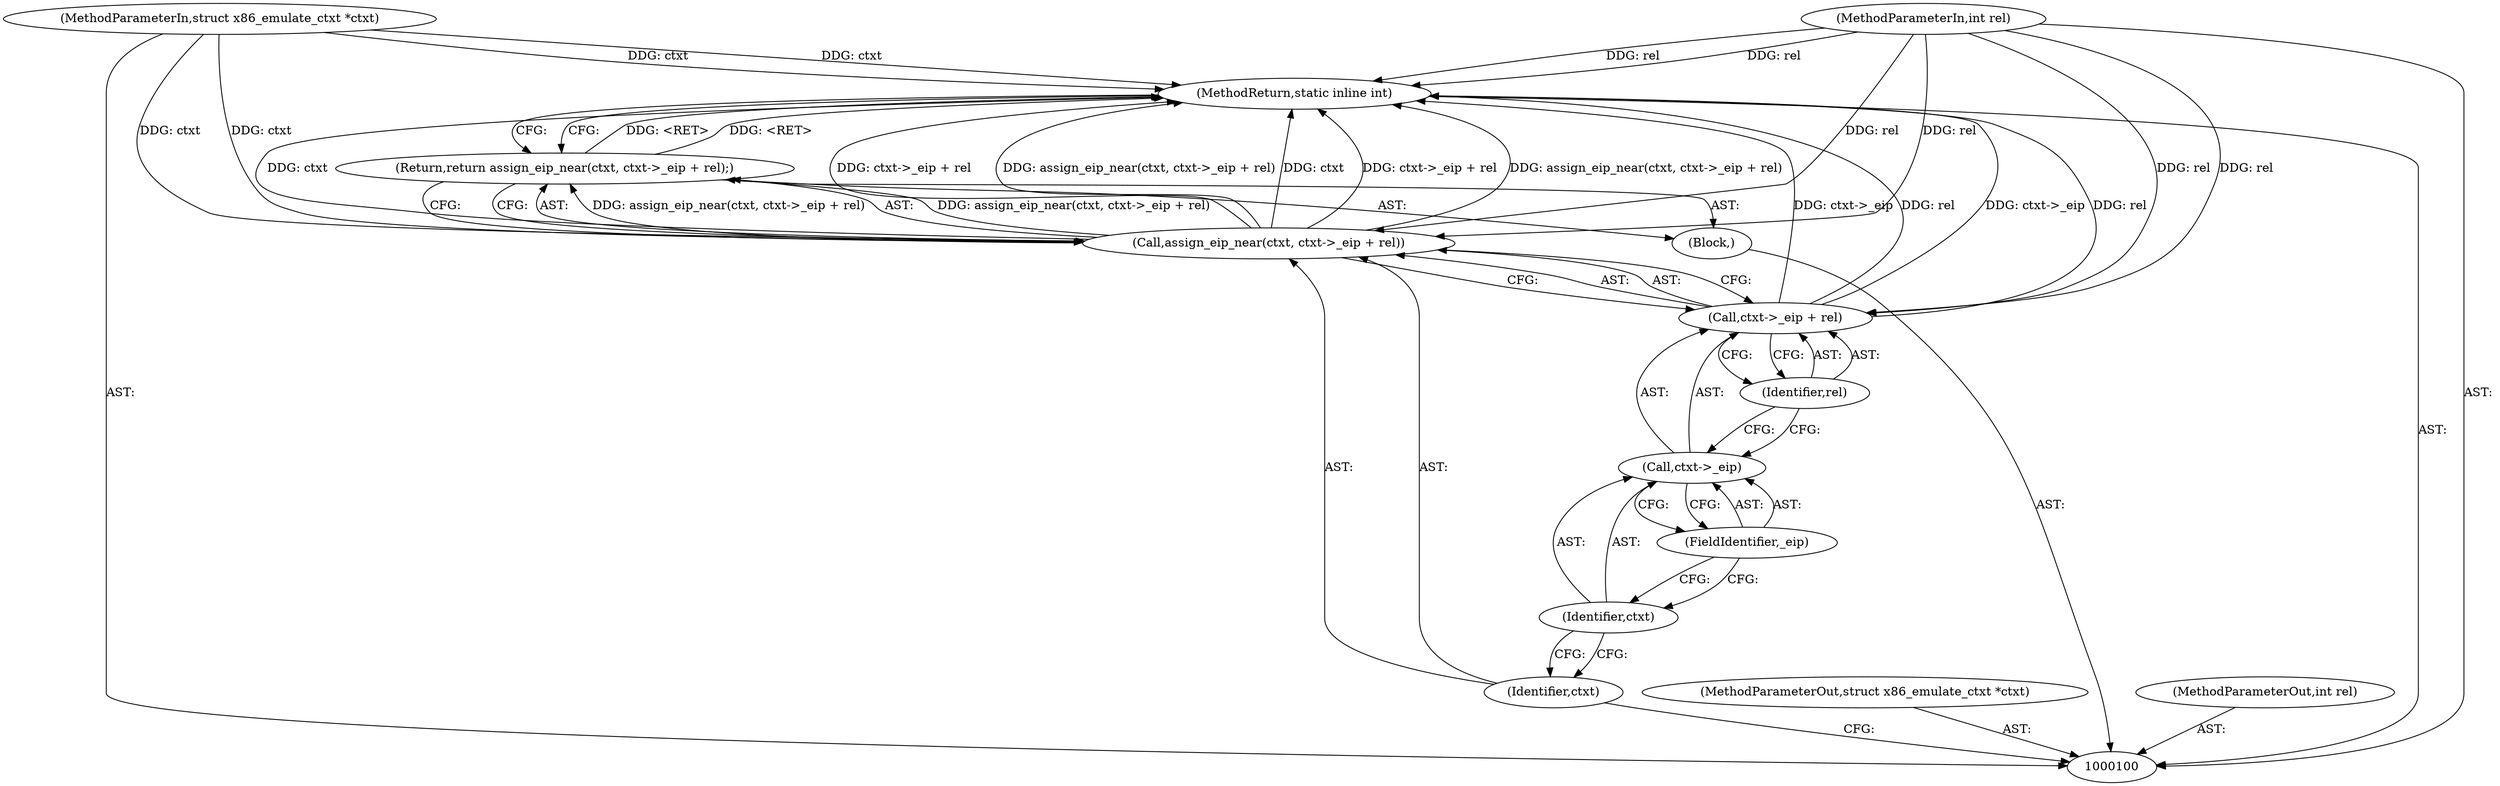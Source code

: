 digraph "0_linux_234f3ce485d54017f15cf5e0699cff4100121601_7" {
"1000112" [label="(MethodReturn,static inline int)"];
"1000101" [label="(MethodParameterIn,struct x86_emulate_ctxt *ctxt)"];
"1000133" [label="(MethodParameterOut,struct x86_emulate_ctxt *ctxt)"];
"1000102" [label="(MethodParameterIn,int rel)"];
"1000134" [label="(MethodParameterOut,int rel)"];
"1000103" [label="(Block,)"];
"1000104" [label="(Return,return assign_eip_near(ctxt, ctxt->_eip + rel);)"];
"1000106" [label="(Identifier,ctxt)"];
"1000107" [label="(Call,ctxt->_eip + rel)"];
"1000108" [label="(Call,ctxt->_eip)"];
"1000109" [label="(Identifier,ctxt)"];
"1000110" [label="(FieldIdentifier,_eip)"];
"1000111" [label="(Identifier,rel)"];
"1000105" [label="(Call,assign_eip_near(ctxt, ctxt->_eip + rel))"];
"1000112" -> "1000100"  [label="AST: "];
"1000112" -> "1000104"  [label="CFG: "];
"1000107" -> "1000112"  [label="DDG: ctxt->_eip"];
"1000107" -> "1000112"  [label="DDG: rel"];
"1000105" -> "1000112"  [label="DDG: ctxt->_eip + rel"];
"1000105" -> "1000112"  [label="DDG: assign_eip_near(ctxt, ctxt->_eip + rel)"];
"1000105" -> "1000112"  [label="DDG: ctxt"];
"1000102" -> "1000112"  [label="DDG: rel"];
"1000101" -> "1000112"  [label="DDG: ctxt"];
"1000104" -> "1000112"  [label="DDG: <RET>"];
"1000101" -> "1000100"  [label="AST: "];
"1000101" -> "1000112"  [label="DDG: ctxt"];
"1000101" -> "1000105"  [label="DDG: ctxt"];
"1000133" -> "1000100"  [label="AST: "];
"1000102" -> "1000100"  [label="AST: "];
"1000102" -> "1000112"  [label="DDG: rel"];
"1000102" -> "1000105"  [label="DDG: rel"];
"1000102" -> "1000107"  [label="DDG: rel"];
"1000134" -> "1000100"  [label="AST: "];
"1000103" -> "1000100"  [label="AST: "];
"1000104" -> "1000103"  [label="AST: "];
"1000104" -> "1000103"  [label="AST: "];
"1000104" -> "1000105"  [label="CFG: "];
"1000105" -> "1000104"  [label="AST: "];
"1000112" -> "1000104"  [label="CFG: "];
"1000104" -> "1000112"  [label="DDG: <RET>"];
"1000105" -> "1000104"  [label="DDG: assign_eip_near(ctxt, ctxt->_eip + rel)"];
"1000106" -> "1000105"  [label="AST: "];
"1000106" -> "1000100"  [label="CFG: "];
"1000109" -> "1000106"  [label="CFG: "];
"1000107" -> "1000105"  [label="AST: "];
"1000107" -> "1000111"  [label="CFG: "];
"1000108" -> "1000107"  [label="AST: "];
"1000111" -> "1000107"  [label="AST: "];
"1000105" -> "1000107"  [label="CFG: "];
"1000107" -> "1000112"  [label="DDG: ctxt->_eip"];
"1000107" -> "1000112"  [label="DDG: rel"];
"1000102" -> "1000107"  [label="DDG: rel"];
"1000108" -> "1000107"  [label="AST: "];
"1000108" -> "1000110"  [label="CFG: "];
"1000109" -> "1000108"  [label="AST: "];
"1000110" -> "1000108"  [label="AST: "];
"1000111" -> "1000108"  [label="CFG: "];
"1000109" -> "1000108"  [label="AST: "];
"1000109" -> "1000106"  [label="CFG: "];
"1000110" -> "1000109"  [label="CFG: "];
"1000110" -> "1000108"  [label="AST: "];
"1000110" -> "1000109"  [label="CFG: "];
"1000108" -> "1000110"  [label="CFG: "];
"1000111" -> "1000107"  [label="AST: "];
"1000111" -> "1000108"  [label="CFG: "];
"1000107" -> "1000111"  [label="CFG: "];
"1000105" -> "1000104"  [label="AST: "];
"1000105" -> "1000107"  [label="CFG: "];
"1000106" -> "1000105"  [label="AST: "];
"1000107" -> "1000105"  [label="AST: "];
"1000104" -> "1000105"  [label="CFG: "];
"1000105" -> "1000112"  [label="DDG: ctxt->_eip + rel"];
"1000105" -> "1000112"  [label="DDG: assign_eip_near(ctxt, ctxt->_eip + rel)"];
"1000105" -> "1000112"  [label="DDG: ctxt"];
"1000105" -> "1000104"  [label="DDG: assign_eip_near(ctxt, ctxt->_eip + rel)"];
"1000101" -> "1000105"  [label="DDG: ctxt"];
"1000102" -> "1000105"  [label="DDG: rel"];
}
